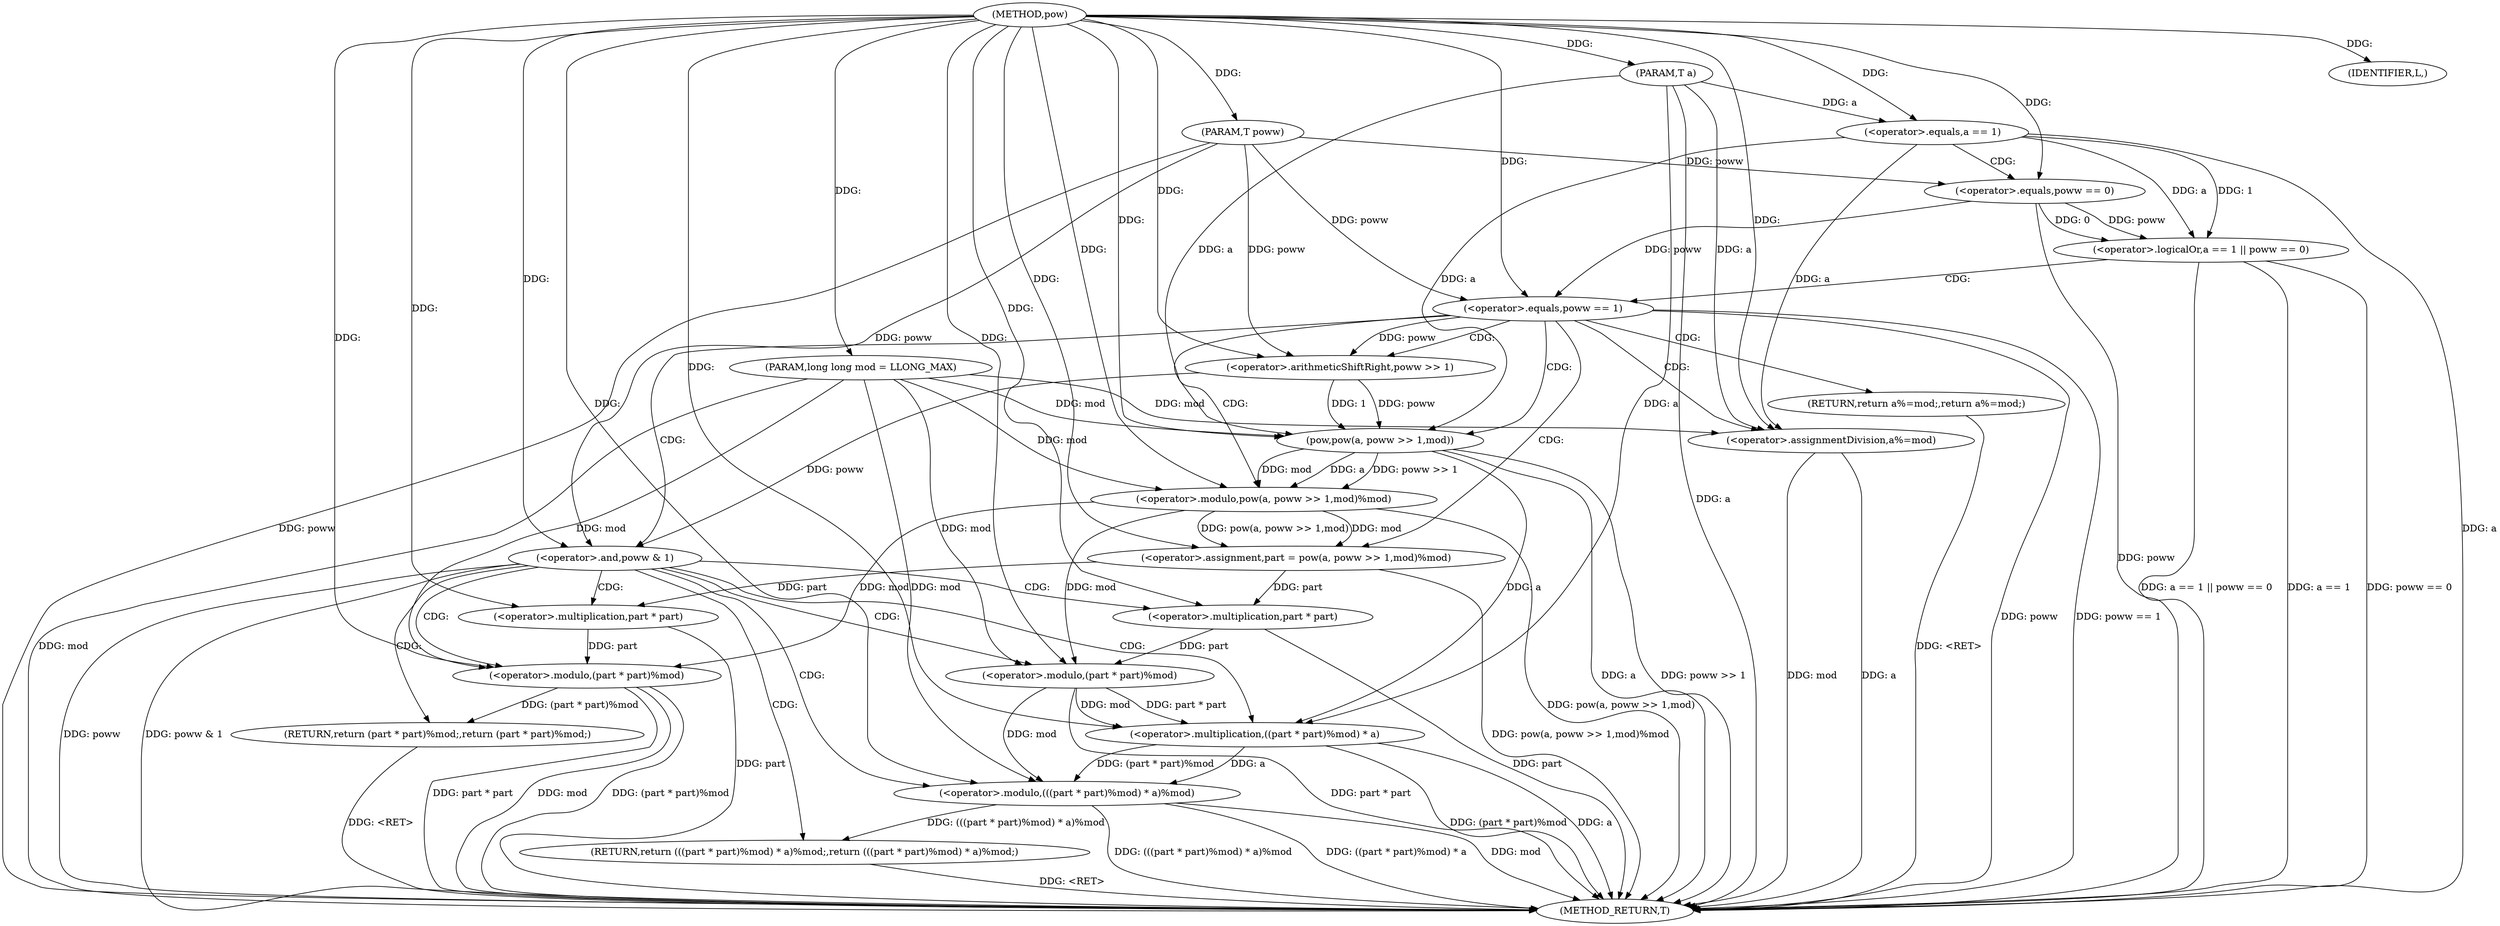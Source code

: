 digraph "pow" {  
"1000232" [label = "(METHOD,pow)" ]
"1000289" [label = "(METHOD_RETURN,T)" ]
"1000233" [label = "(PARAM,T a)" ]
"1000234" [label = "(PARAM,T poww)" ]
"1000235" [label = "(PARAM,long long mod = LLONG_MAX)" ]
"1000288" [label = "(IDENTIFIER,L,)" ]
"1000238" [label = "(<operator>.logicalOr,a == 1 || poww == 0)" ]
"1000239" [label = "(<operator>.equals,a == 1)" ]
"1000242" [label = "(<operator>.equals,poww == 0)" ]
"1000247" [label = "(<operator>.equals,poww == 1)" ]
"1000250" [label = "(RETURN,return a%=mod;,return a%=mod;)" ]
"1000251" [label = "(<operator>.assignmentDivision,a%=mod)" ]
"1000257" [label = "(<operator>.assignment,part = pow(a, poww >> 1,mod)%mod)" ]
"1000268" [label = "(<operator>.and,poww & 1)" ]
"1000271" [label = "(RETURN,return (((part * part)%mod) * a)%mod;,return (((part * part)%mod) * a)%mod;)" ]
"1000259" [label = "(<operator>.modulo,pow(a, poww >> 1,mod)%mod)" ]
"1000272" [label = "(<operator>.modulo,(((part * part)%mod) * a)%mod)" ]
"1000282" [label = "(RETURN,return (part * part)%mod;,return (part * part)%mod;)" ]
"1000260" [label = "(pow,pow(a, poww >> 1,mod))" ]
"1000283" [label = "(<operator>.modulo,(part * part)%mod)" ]
"1000262" [label = "(<operator>.arithmeticShiftRight,poww >> 1)" ]
"1000273" [label = "(<operator>.multiplication,((part * part)%mod) * a)" ]
"1000274" [label = "(<operator>.modulo,(part * part)%mod)" ]
"1000284" [label = "(<operator>.multiplication,part * part)" ]
"1000275" [label = "(<operator>.multiplication,part * part)" ]
  "1000250" -> "1000289"  [ label = "DDG: <RET>"] 
  "1000271" -> "1000289"  [ label = "DDG: <RET>"] 
  "1000282" -> "1000289"  [ label = "DDG: <RET>"] 
  "1000233" -> "1000289"  [ label = "DDG: a"] 
  "1000234" -> "1000289"  [ label = "DDG: poww"] 
  "1000235" -> "1000289"  [ label = "DDG: mod"] 
  "1000239" -> "1000289"  [ label = "DDG: a"] 
  "1000238" -> "1000289"  [ label = "DDG: a == 1"] 
  "1000242" -> "1000289"  [ label = "DDG: poww"] 
  "1000238" -> "1000289"  [ label = "DDG: poww == 0"] 
  "1000238" -> "1000289"  [ label = "DDG: a == 1 || poww == 0"] 
  "1000247" -> "1000289"  [ label = "DDG: poww"] 
  "1000247" -> "1000289"  [ label = "DDG: poww == 1"] 
  "1000260" -> "1000289"  [ label = "DDG: a"] 
  "1000260" -> "1000289"  [ label = "DDG: poww >> 1"] 
  "1000259" -> "1000289"  [ label = "DDG: pow(a, poww >> 1,mod)"] 
  "1000257" -> "1000289"  [ label = "DDG: pow(a, poww >> 1,mod)%mod"] 
  "1000268" -> "1000289"  [ label = "DDG: poww"] 
  "1000268" -> "1000289"  [ label = "DDG: poww & 1"] 
  "1000284" -> "1000289"  [ label = "DDG: part"] 
  "1000283" -> "1000289"  [ label = "DDG: part * part"] 
  "1000283" -> "1000289"  [ label = "DDG: mod"] 
  "1000283" -> "1000289"  [ label = "DDG: (part * part)%mod"] 
  "1000275" -> "1000289"  [ label = "DDG: part"] 
  "1000274" -> "1000289"  [ label = "DDG: part * part"] 
  "1000273" -> "1000289"  [ label = "DDG: (part * part)%mod"] 
  "1000273" -> "1000289"  [ label = "DDG: a"] 
  "1000272" -> "1000289"  [ label = "DDG: ((part * part)%mod) * a"] 
  "1000272" -> "1000289"  [ label = "DDG: mod"] 
  "1000272" -> "1000289"  [ label = "DDG: (((part * part)%mod) * a)%mod"] 
  "1000251" -> "1000289"  [ label = "DDG: a"] 
  "1000251" -> "1000289"  [ label = "DDG: mod"] 
  "1000232" -> "1000233"  [ label = "DDG: "] 
  "1000232" -> "1000234"  [ label = "DDG: "] 
  "1000232" -> "1000235"  [ label = "DDG: "] 
  "1000232" -> "1000288"  [ label = "DDG: "] 
  "1000239" -> "1000238"  [ label = "DDG: 1"] 
  "1000239" -> "1000238"  [ label = "DDG: a"] 
  "1000242" -> "1000238"  [ label = "DDG: poww"] 
  "1000242" -> "1000238"  [ label = "DDG: 0"] 
  "1000233" -> "1000239"  [ label = "DDG: a"] 
  "1000232" -> "1000239"  [ label = "DDG: "] 
  "1000234" -> "1000242"  [ label = "DDG: poww"] 
  "1000232" -> "1000242"  [ label = "DDG: "] 
  "1000242" -> "1000247"  [ label = "DDG: poww"] 
  "1000234" -> "1000247"  [ label = "DDG: poww"] 
  "1000232" -> "1000247"  [ label = "DDG: "] 
  "1000235" -> "1000251"  [ label = "DDG: mod"] 
  "1000232" -> "1000251"  [ label = "DDG: "] 
  "1000239" -> "1000251"  [ label = "DDG: a"] 
  "1000233" -> "1000251"  [ label = "DDG: a"] 
  "1000259" -> "1000257"  [ label = "DDG: pow(a, poww >> 1,mod)"] 
  "1000259" -> "1000257"  [ label = "DDG: mod"] 
  "1000232" -> "1000257"  [ label = "DDG: "] 
  "1000272" -> "1000271"  [ label = "DDG: (((part * part)%mod) * a)%mod"] 
  "1000260" -> "1000259"  [ label = "DDG: a"] 
  "1000260" -> "1000259"  [ label = "DDG: poww >> 1"] 
  "1000260" -> "1000259"  [ label = "DDG: mod"] 
  "1000235" -> "1000259"  [ label = "DDG: mod"] 
  "1000232" -> "1000259"  [ label = "DDG: "] 
  "1000262" -> "1000268"  [ label = "DDG: poww"] 
  "1000234" -> "1000268"  [ label = "DDG: poww"] 
  "1000232" -> "1000268"  [ label = "DDG: "] 
  "1000283" -> "1000282"  [ label = "DDG: (part * part)%mod"] 
  "1000239" -> "1000260"  [ label = "DDG: a"] 
  "1000233" -> "1000260"  [ label = "DDG: a"] 
  "1000232" -> "1000260"  [ label = "DDG: "] 
  "1000262" -> "1000260"  [ label = "DDG: poww"] 
  "1000262" -> "1000260"  [ label = "DDG: 1"] 
  "1000235" -> "1000260"  [ label = "DDG: mod"] 
  "1000273" -> "1000272"  [ label = "DDG: (part * part)%mod"] 
  "1000273" -> "1000272"  [ label = "DDG: a"] 
  "1000274" -> "1000272"  [ label = "DDG: mod"] 
  "1000235" -> "1000272"  [ label = "DDG: mod"] 
  "1000232" -> "1000272"  [ label = "DDG: "] 
  "1000247" -> "1000262"  [ label = "DDG: poww"] 
  "1000234" -> "1000262"  [ label = "DDG: poww"] 
  "1000232" -> "1000262"  [ label = "DDG: "] 
  "1000274" -> "1000273"  [ label = "DDG: mod"] 
  "1000274" -> "1000273"  [ label = "DDG: part * part"] 
  "1000260" -> "1000273"  [ label = "DDG: a"] 
  "1000233" -> "1000273"  [ label = "DDG: a"] 
  "1000232" -> "1000273"  [ label = "DDG: "] 
  "1000284" -> "1000283"  [ label = "DDG: part"] 
  "1000259" -> "1000283"  [ label = "DDG: mod"] 
  "1000235" -> "1000283"  [ label = "DDG: mod"] 
  "1000232" -> "1000283"  [ label = "DDG: "] 
  "1000275" -> "1000274"  [ label = "DDG: part"] 
  "1000259" -> "1000274"  [ label = "DDG: mod"] 
  "1000235" -> "1000274"  [ label = "DDG: mod"] 
  "1000232" -> "1000274"  [ label = "DDG: "] 
  "1000257" -> "1000284"  [ label = "DDG: part"] 
  "1000232" -> "1000284"  [ label = "DDG: "] 
  "1000257" -> "1000275"  [ label = "DDG: part"] 
  "1000232" -> "1000275"  [ label = "DDG: "] 
  "1000238" -> "1000247"  [ label = "CDG: "] 
  "1000239" -> "1000242"  [ label = "CDG: "] 
  "1000247" -> "1000262"  [ label = "CDG: "] 
  "1000247" -> "1000250"  [ label = "CDG: "] 
  "1000247" -> "1000268"  [ label = "CDG: "] 
  "1000247" -> "1000257"  [ label = "CDG: "] 
  "1000247" -> "1000260"  [ label = "CDG: "] 
  "1000247" -> "1000259"  [ label = "CDG: "] 
  "1000247" -> "1000251"  [ label = "CDG: "] 
  "1000268" -> "1000283"  [ label = "CDG: "] 
  "1000268" -> "1000272"  [ label = "CDG: "] 
  "1000268" -> "1000282"  [ label = "CDG: "] 
  "1000268" -> "1000271"  [ label = "CDG: "] 
  "1000268" -> "1000284"  [ label = "CDG: "] 
  "1000268" -> "1000273"  [ label = "CDG: "] 
  "1000268" -> "1000274"  [ label = "CDG: "] 
  "1000268" -> "1000275"  [ label = "CDG: "] 
}
